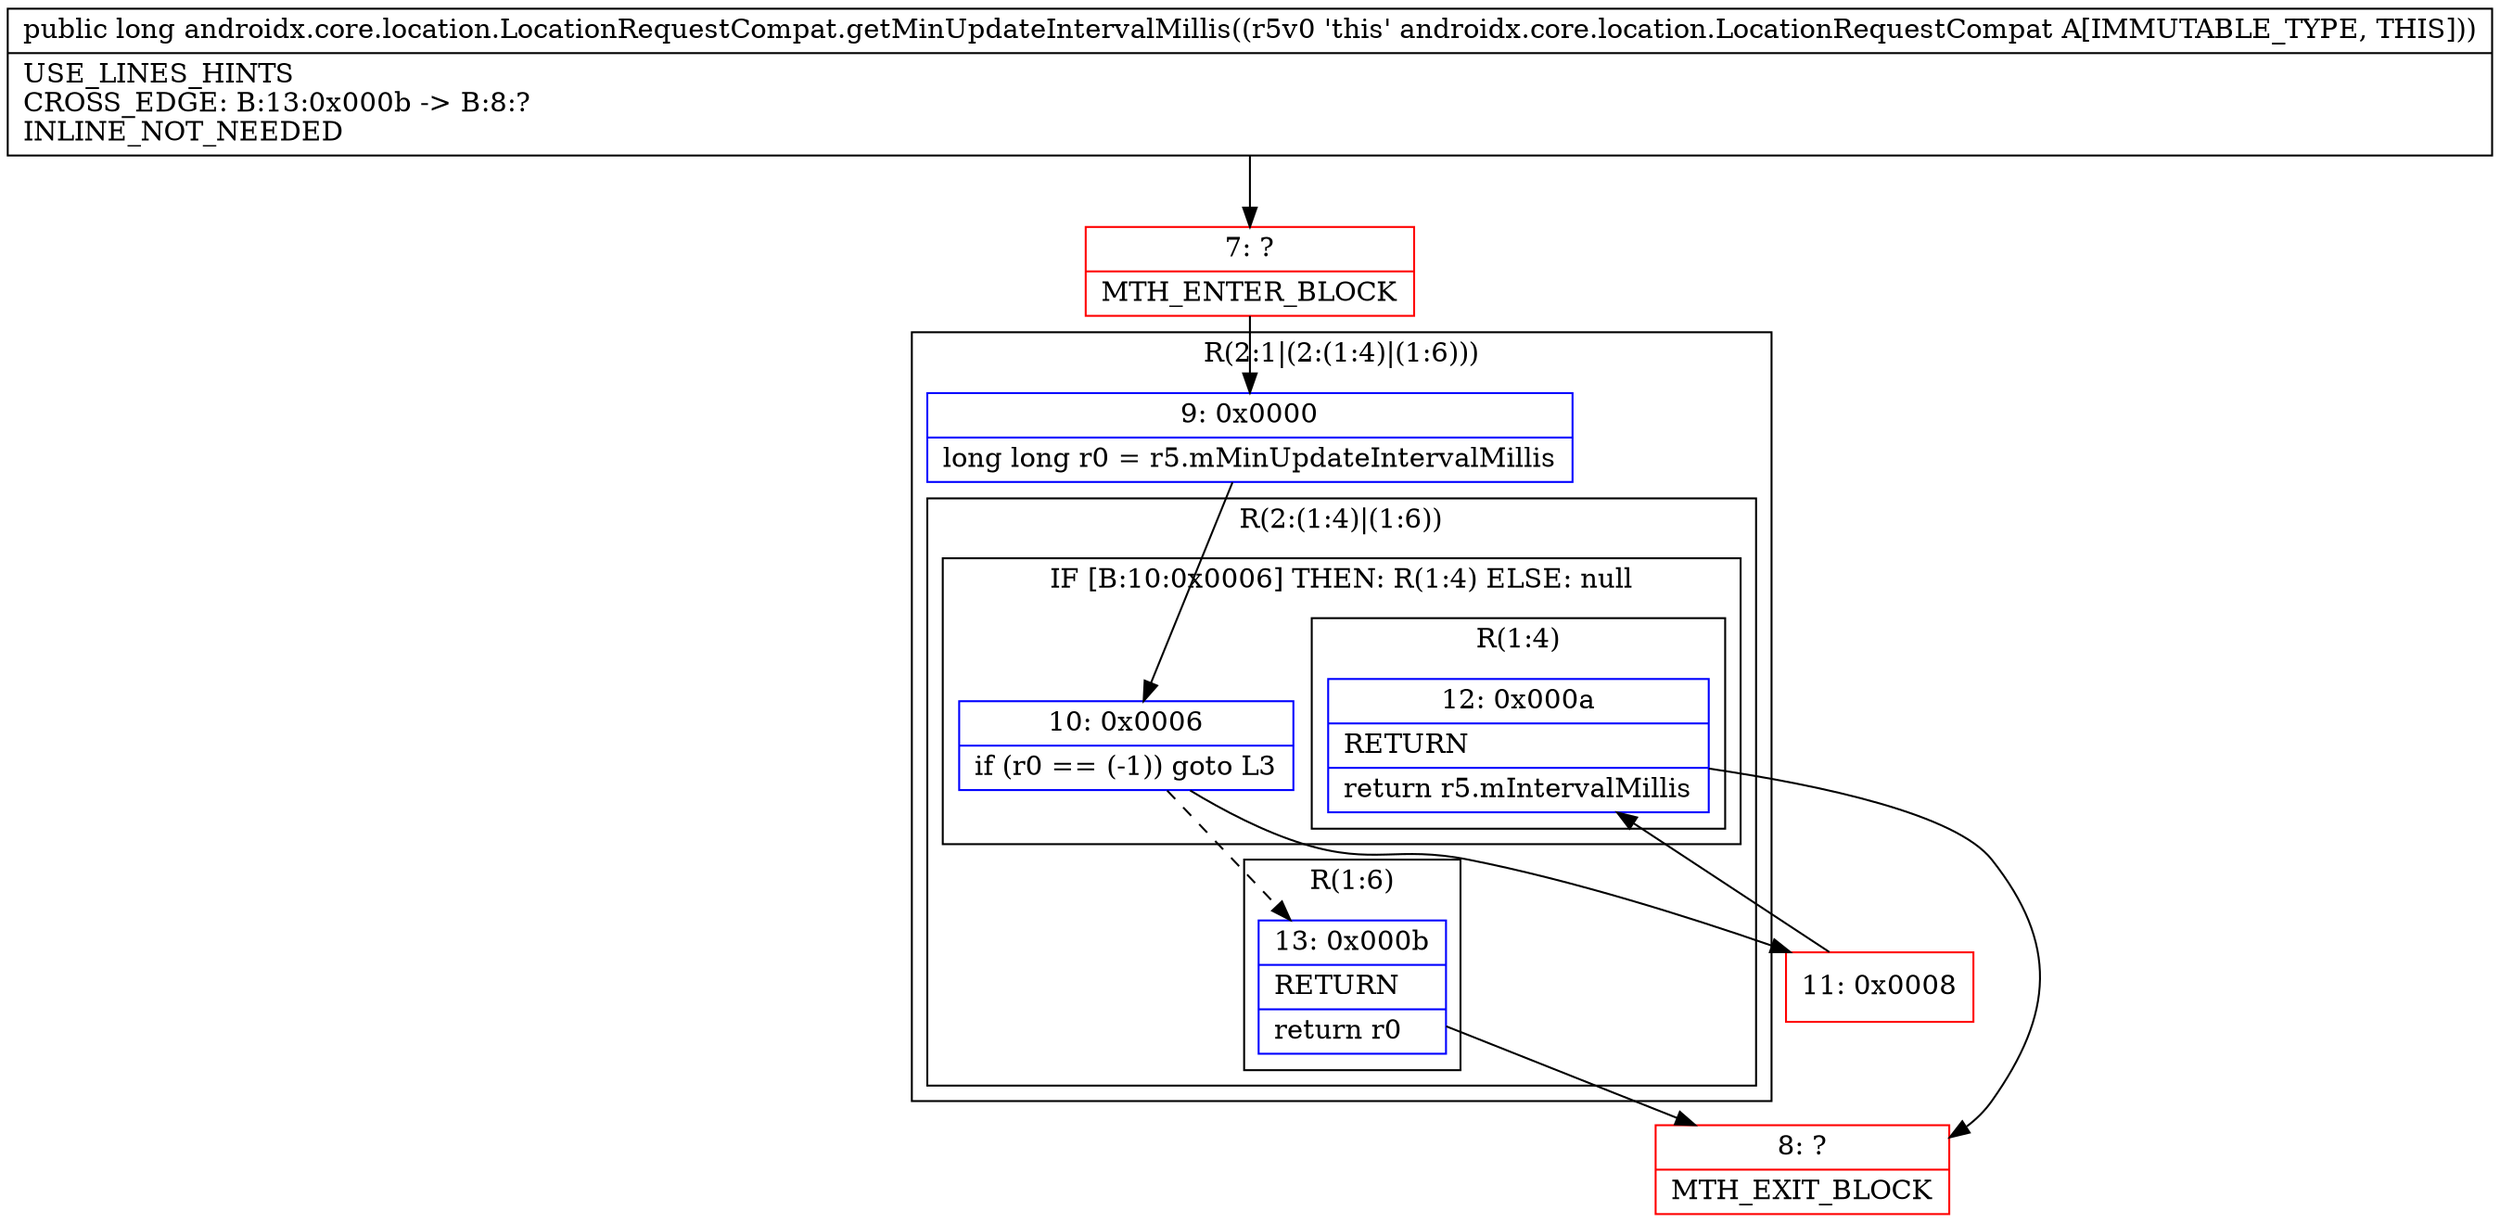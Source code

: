 digraph "CFG forandroidx.core.location.LocationRequestCompat.getMinUpdateIntervalMillis()J" {
subgraph cluster_Region_477145370 {
label = "R(2:1|(2:(1:4)|(1:6)))";
node [shape=record,color=blue];
Node_9 [shape=record,label="{9\:\ 0x0000|long long r0 = r5.mMinUpdateIntervalMillis\l}"];
subgraph cluster_Region_510840013 {
label = "R(2:(1:4)|(1:6))";
node [shape=record,color=blue];
subgraph cluster_IfRegion_1749133073 {
label = "IF [B:10:0x0006] THEN: R(1:4) ELSE: null";
node [shape=record,color=blue];
Node_10 [shape=record,label="{10\:\ 0x0006|if (r0 == (\-1)) goto L3\l}"];
subgraph cluster_Region_1421368114 {
label = "R(1:4)";
node [shape=record,color=blue];
Node_12 [shape=record,label="{12\:\ 0x000a|RETURN\l|return r5.mIntervalMillis\l}"];
}
}
subgraph cluster_Region_2127189279 {
label = "R(1:6)";
node [shape=record,color=blue];
Node_13 [shape=record,label="{13\:\ 0x000b|RETURN\l|return r0\l}"];
}
}
}
Node_7 [shape=record,color=red,label="{7\:\ ?|MTH_ENTER_BLOCK\l}"];
Node_11 [shape=record,color=red,label="{11\:\ 0x0008}"];
Node_8 [shape=record,color=red,label="{8\:\ ?|MTH_EXIT_BLOCK\l}"];
MethodNode[shape=record,label="{public long androidx.core.location.LocationRequestCompat.getMinUpdateIntervalMillis((r5v0 'this' androidx.core.location.LocationRequestCompat A[IMMUTABLE_TYPE, THIS]))  | USE_LINES_HINTS\lCROSS_EDGE: B:13:0x000b \-\> B:8:?\lINLINE_NOT_NEEDED\l}"];
MethodNode -> Node_7;Node_9 -> Node_10;
Node_10 -> Node_11;
Node_10 -> Node_13[style=dashed];
Node_12 -> Node_8;
Node_13 -> Node_8;
Node_7 -> Node_9;
Node_11 -> Node_12;
}

